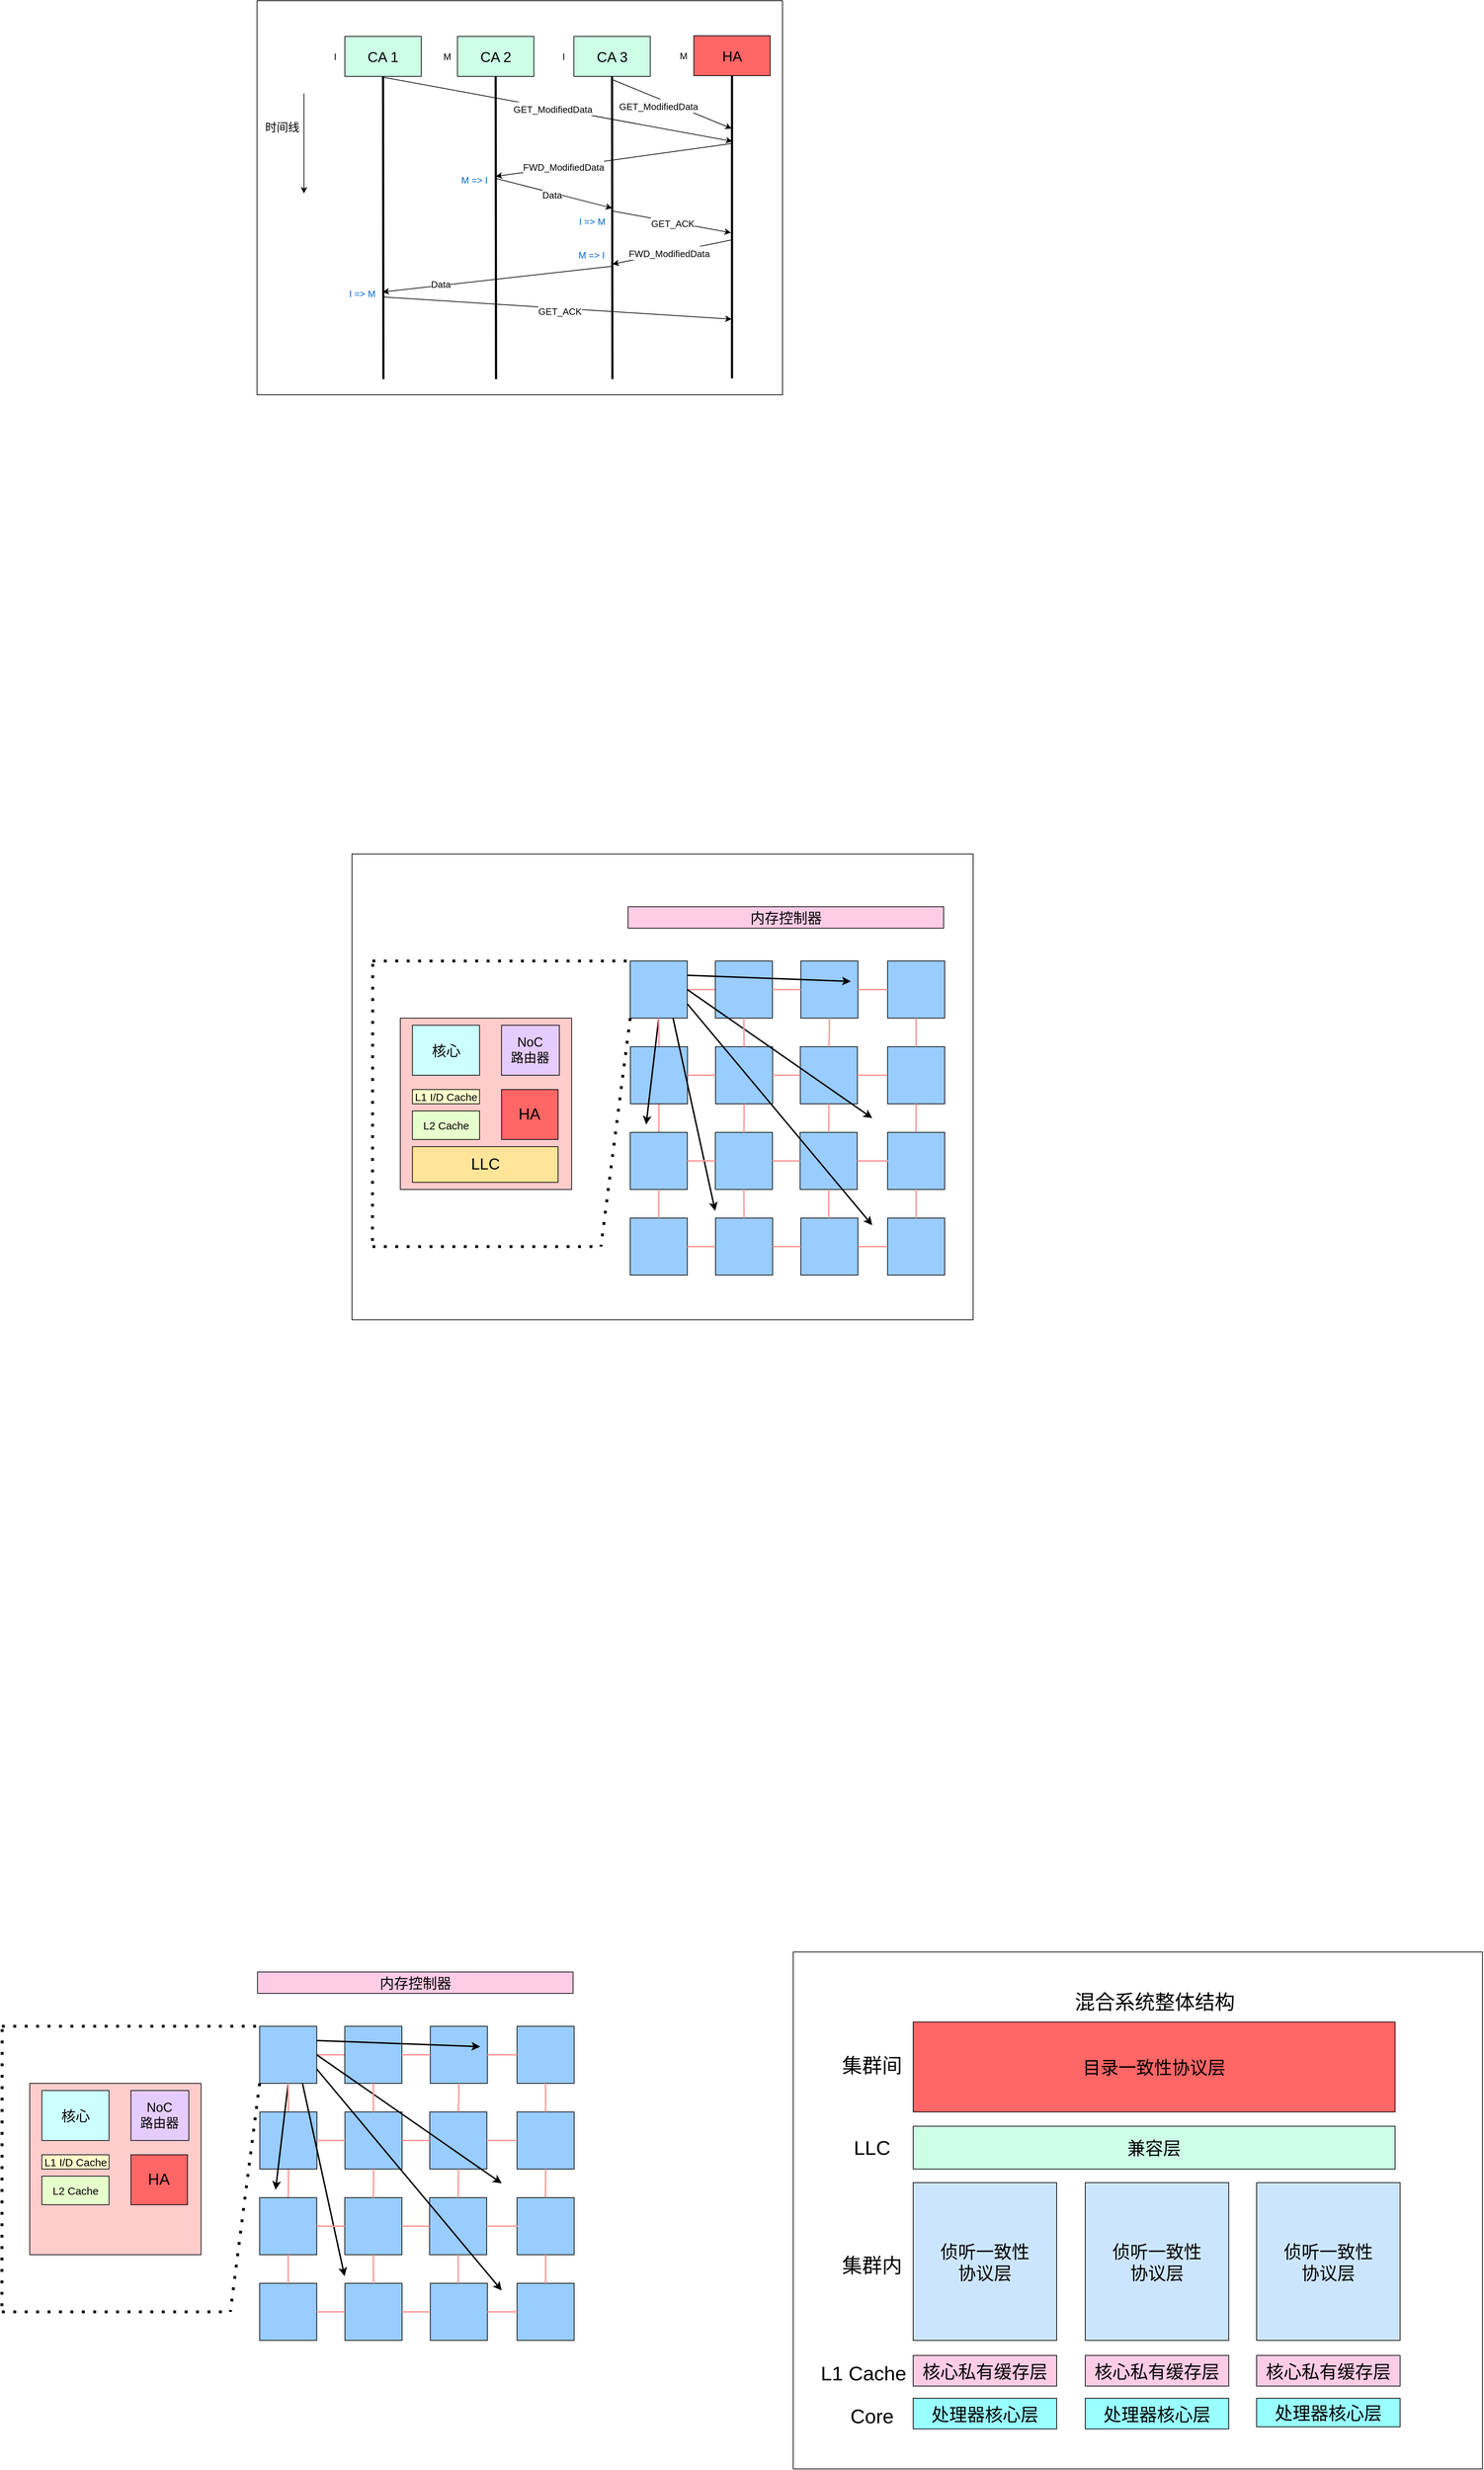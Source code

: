 <mxfile version="21.0.6" type="github">
  <diagram name="第 1 页" id="1rEfDb2yiEY_MHK7PYJG">
    <mxGraphModel dx="2028" dy="991" grid="0" gridSize="10" guides="1" tooltips="1" connect="1" arrows="1" fold="1" page="0" pageScale="1" pageWidth="827" pageHeight="1169" math="0" shadow="0">
      <root>
        <mxCell id="0" />
        <mxCell id="1" parent="0" />
        <mxCell id="KGkpmuMd2QOw67kdI5tv-34" value="" style="rounded=0;whiteSpace=wrap;html=1;sketch=0;fillStyle=auto;strokeWidth=1;fontSize=20;aspect=fixed;fillColor=default;" parent="1" vertex="1">
          <mxGeometry x="200" y="282" width="736" height="552" as="geometry" />
        </mxCell>
        <mxCell id="KGkpmuMd2QOw67kdI5tv-1" value="CA 1" style="rounded=0;whiteSpace=wrap;html=1;sketch=0;fillStyle=auto;strokeWidth=1;fontSize=20;fillColor=#CCFFE6;" parent="1" vertex="1">
          <mxGeometry x="323" y="332" width="107" height="56" as="geometry" />
        </mxCell>
        <mxCell id="KGkpmuMd2QOw67kdI5tv-2" value="CA 2" style="rounded=0;whiteSpace=wrap;html=1;sketch=0;fillStyle=auto;strokeWidth=1;fontSize=20;fillColor=#CCFFE6;" parent="1" vertex="1">
          <mxGeometry x="480.75" y="332" width="107" height="56" as="geometry" />
        </mxCell>
        <mxCell id="KGkpmuMd2QOw67kdI5tv-3" value="CA 3" style="rounded=0;whiteSpace=wrap;html=1;sketch=0;fillStyle=auto;strokeWidth=1;fontSize=20;fillColor=#CCFFE6;" parent="1" vertex="1">
          <mxGeometry x="643.75" y="332" width="107" height="56" as="geometry" />
        </mxCell>
        <mxCell id="KGkpmuMd2QOw67kdI5tv-4" value="" style="endArrow=none;html=1;rounded=0;fontSize=18;strokeWidth=3;exitX=0.5;exitY=1;exitDx=0;exitDy=0;" parent="1" source="KGkpmuMd2QOw67kdI5tv-1" edge="1">
          <mxGeometry width="50" height="50" relative="1" as="geometry">
            <mxPoint x="312" y="542" as="sourcePoint" />
            <mxPoint x="377" y="812" as="targetPoint" />
          </mxGeometry>
        </mxCell>
        <mxCell id="KGkpmuMd2QOw67kdI5tv-5" value="" style="endArrow=none;html=1;rounded=0;fontSize=18;strokeWidth=3;exitX=0.5;exitY=1;exitDx=0;exitDy=0;" parent="1" source="KGkpmuMd2QOw67kdI5tv-2" edge="1">
          <mxGeometry width="50" height="50" relative="1" as="geometry">
            <mxPoint x="546.5" y="402" as="sourcePoint" />
            <mxPoint x="534.75" y="812" as="targetPoint" />
          </mxGeometry>
        </mxCell>
        <mxCell id="KGkpmuMd2QOw67kdI5tv-6" value="" style="endArrow=none;html=1;rounded=0;fontSize=18;strokeWidth=3;exitX=0.5;exitY=1;exitDx=0;exitDy=0;" parent="1" source="KGkpmuMd2QOw67kdI5tv-3" edge="1">
          <mxGeometry width="50" height="50" relative="1" as="geometry">
            <mxPoint x="711.75" y="702" as="sourcePoint" />
            <mxPoint x="697.75" y="812" as="targetPoint" />
          </mxGeometry>
        </mxCell>
        <mxCell id="KGkpmuMd2QOw67kdI5tv-7" value="" style="endArrow=classic;html=1;rounded=0;fontSize=16;" parent="1" edge="1">
          <mxGeometry width="50" height="50" relative="1" as="geometry">
            <mxPoint x="265.75" y="412" as="sourcePoint" />
            <mxPoint x="265.75" y="552" as="targetPoint" />
          </mxGeometry>
        </mxCell>
        <mxCell id="KGkpmuMd2QOw67kdI5tv-8" value="I" style="text;html=1;align=center;verticalAlign=middle;resizable=0;points=[];autosize=1;strokeColor=none;fillColor=none;fontSize=13;" parent="1" vertex="1">
          <mxGeometry x="294" y="345" width="30" height="30" as="geometry" />
        </mxCell>
        <mxCell id="KGkpmuMd2QOw67kdI5tv-9" value="M" style="text;html=1;align=center;verticalAlign=middle;resizable=0;points=[];autosize=1;strokeColor=none;fillColor=none;fontSize=13;" parent="1" vertex="1">
          <mxGeometry x="451.75" y="346" width="29" height="28" as="geometry" />
        </mxCell>
        <mxCell id="KGkpmuMd2QOw67kdI5tv-10" value="I" style="text;html=1;align=center;verticalAlign=middle;resizable=0;points=[];autosize=1;strokeColor=none;fillColor=none;fontSize=13;" parent="1" vertex="1">
          <mxGeometry x="613.75" y="345" width="30" height="30" as="geometry" />
        </mxCell>
        <mxCell id="KGkpmuMd2QOw67kdI5tv-11" value="&lt;span style=&quot;font-size: 13px;&quot;&gt;&lt;font color=&quot;#0066cc&quot;&gt;M =&amp;gt; I&lt;/font&gt;&lt;br&gt;&lt;/span&gt;" style="text;html=1;align=center;verticalAlign=middle;resizable=0;points=[];autosize=1;strokeColor=none;fillColor=none;fontSize=16;labelBackgroundColor=default;" parent="1" vertex="1">
          <mxGeometry x="476.75" y="516" width="55" height="31" as="geometry" />
        </mxCell>
        <mxCell id="KGkpmuMd2QOw67kdI5tv-12" value="" style="endArrow=classic;html=1;rounded=0;fontSize=13;entryX=1.011;entryY=-0.048;entryDx=0;entryDy=0;entryPerimeter=0;" parent="1" target="KGkpmuMd2QOw67kdI5tv-13" edge="1">
          <mxGeometry width="50" height="50" relative="1" as="geometry">
            <mxPoint x="534.75" y="531" as="sourcePoint" />
            <mxPoint x="699.75" y="575" as="targetPoint" />
          </mxGeometry>
        </mxCell>
        <mxCell id="KGkpmuMd2QOw67kdI5tv-13" value="&lt;span style=&quot;font-size: 13px;&quot;&gt;&lt;font color=&quot;#0066cc&quot;&gt;I =&amp;gt; M&lt;/font&gt;&lt;br&gt;&lt;/span&gt;" style="text;html=1;align=center;verticalAlign=middle;resizable=0;points=[];autosize=1;strokeColor=none;fillColor=none;fontSize=16;labelBackgroundColor=default;" parent="1" vertex="1">
          <mxGeometry x="641.75" y="574" width="55" height="31" as="geometry" />
        </mxCell>
        <mxCell id="KGkpmuMd2QOw67kdI5tv-14" value="" style="endArrow=classic;html=1;rounded=0;fontSize=13;" parent="1" edge="1">
          <mxGeometry width="50" height="50" relative="1" as="geometry">
            <mxPoint x="698.75" y="393" as="sourcePoint" />
            <mxPoint x="864.75" y="461" as="targetPoint" />
          </mxGeometry>
        </mxCell>
        <mxCell id="KGkpmuMd2QOw67kdI5tv-15" value="&lt;span style=&quot;font-size: 13px;&quot;&gt;GET_ModifiedData&lt;br&gt;&lt;/span&gt;" style="text;html=1;align=center;verticalAlign=middle;resizable=0;points=[];autosize=1;strokeColor=none;fillColor=none;fontSize=16;labelBackgroundColor=default;" parent="1" vertex="1">
          <mxGeometry x="697.75" y="413" width="129" height="31" as="geometry" />
        </mxCell>
        <mxCell id="KGkpmuMd2QOw67kdI5tv-16" value="&lt;span style=&quot;font-size: 13px;&quot;&gt;Data&lt;br&gt;&lt;/span&gt;" style="text;html=1;align=center;verticalAlign=middle;resizable=0;points=[];autosize=1;strokeColor=none;fillColor=none;fontSize=16;labelBackgroundColor=default;" parent="1" vertex="1">
          <mxGeometry x="590.75" y="537" width="45" height="31" as="geometry" />
        </mxCell>
        <mxCell id="KGkpmuMd2QOw67kdI5tv-17" value="" style="endArrow=classic;html=1;rounded=0;fontSize=13;" parent="1" edge="1">
          <mxGeometry width="50" height="50" relative="1" as="geometry">
            <mxPoint x="375.75" y="389" as="sourcePoint" />
            <mxPoint x="865.75" y="479" as="targetPoint" />
          </mxGeometry>
        </mxCell>
        <mxCell id="KGkpmuMd2QOw67kdI5tv-18" value="&lt;span style=&quot;font-size: 13px;&quot;&gt;GET_ModifiedData&lt;br&gt;&lt;/span&gt;" style="text;html=1;align=center;verticalAlign=middle;resizable=0;points=[];autosize=1;strokeColor=none;fillColor=none;fontSize=16;labelBackgroundColor=default;" parent="1" vertex="1">
          <mxGeometry x="549.75" y="417" width="129" height="31" as="geometry" />
        </mxCell>
        <mxCell id="KGkpmuMd2QOw67kdI5tv-19" value="HA" style="rounded=0;whiteSpace=wrap;html=1;sketch=0;fillStyle=auto;strokeWidth=1;fontSize=20;fillColor=#FF6666;" parent="1" vertex="1">
          <mxGeometry x="811.75" y="331" width="107" height="56" as="geometry" />
        </mxCell>
        <mxCell id="KGkpmuMd2QOw67kdI5tv-20" value="" style="endArrow=none;html=1;rounded=0;fontSize=18;strokeWidth=3;exitX=0.5;exitY=1;exitDx=0;exitDy=0;" parent="1" source="KGkpmuMd2QOw67kdI5tv-19" edge="1">
          <mxGeometry width="50" height="50" relative="1" as="geometry">
            <mxPoint x="788.25" y="631" as="sourcePoint" />
            <mxPoint x="865.25" y="811" as="targetPoint" />
          </mxGeometry>
        </mxCell>
        <mxCell id="KGkpmuMd2QOw67kdI5tv-21" value="M" style="text;html=1;align=center;verticalAlign=middle;resizable=0;points=[];autosize=1;strokeColor=none;fillColor=none;fontSize=13;" parent="1" vertex="1">
          <mxGeometry x="781.75" y="344" width="30" height="30" as="geometry" />
        </mxCell>
        <mxCell id="KGkpmuMd2QOw67kdI5tv-22" value="" style="endArrow=classic;html=1;rounded=0;fontSize=13;exitX=1.04;exitY=0.089;exitDx=0;exitDy=0;exitPerimeter=0;" parent="1" source="KGkpmuMd2QOw67kdI5tv-13" edge="1">
          <mxGeometry width="50" height="50" relative="1" as="geometry">
            <mxPoint x="739.75" y="502" as="sourcePoint" />
            <mxPoint x="863.75" y="607" as="targetPoint" />
          </mxGeometry>
        </mxCell>
        <mxCell id="KGkpmuMd2QOw67kdI5tv-23" value="" style="endArrow=classic;html=1;rounded=0;fontSize=13;entryX=1.044;entryY=0.389;entryDx=0;entryDy=0;entryPerimeter=0;" parent="1" target="KGkpmuMd2QOw67kdI5tv-11" edge="1">
          <mxGeometry width="50" height="50" relative="1" as="geometry">
            <mxPoint x="864.75" y="482" as="sourcePoint" />
            <mxPoint x="928.75" y="564" as="targetPoint" />
          </mxGeometry>
        </mxCell>
        <mxCell id="KGkpmuMd2QOw67kdI5tv-24" value="&lt;span style=&quot;font-size: 13px;&quot;&gt;GET_ACK&lt;br&gt;&lt;/span&gt;" style="text;html=1;align=center;verticalAlign=middle;resizable=0;points=[];autosize=1;strokeColor=none;fillColor=none;fontSize=16;labelBackgroundColor=default;" parent="1" vertex="1">
          <mxGeometry x="742.75" y="577" width="79" height="31" as="geometry" />
        </mxCell>
        <mxCell id="KGkpmuMd2QOw67kdI5tv-25" value="&lt;span style=&quot;font-size: 13px;&quot;&gt;FWD_ModifiedData&lt;br&gt;&lt;/span&gt;" style="text;html=1;align=center;verticalAlign=middle;resizable=0;points=[];autosize=1;strokeColor=none;fillColor=none;fontSize=16;labelBackgroundColor=default;" parent="1" vertex="1">
          <mxGeometry x="563.75" y="498" width="131" height="31" as="geometry" />
        </mxCell>
        <mxCell id="KGkpmuMd2QOw67kdI5tv-26" value="" style="endArrow=classic;html=1;rounded=0;fontSize=13;" parent="1" edge="1">
          <mxGeometry width="50" height="50" relative="1" as="geometry">
            <mxPoint x="864.75" y="617" as="sourcePoint" />
            <mxPoint x="697.75" y="651" as="targetPoint" />
          </mxGeometry>
        </mxCell>
        <mxCell id="KGkpmuMd2QOw67kdI5tv-27" value="&lt;span style=&quot;font-size: 13px;&quot;&gt;FWD_ModifiedData&lt;br&gt;&lt;/span&gt;" style="text;html=1;align=center;verticalAlign=middle;resizable=0;points=[];autosize=1;strokeColor=none;fillColor=none;fontSize=16;labelBackgroundColor=default;" parent="1" vertex="1">
          <mxGeometry x="711.75" y="619" width="131" height="31" as="geometry" />
        </mxCell>
        <mxCell id="KGkpmuMd2QOw67kdI5tv-28" value="" style="endArrow=classic;html=1;rounded=0;fontSize=13;" parent="1" edge="1">
          <mxGeometry width="50" height="50" relative="1" as="geometry">
            <mxPoint x="696.75" y="654" as="sourcePoint" />
            <mxPoint x="375.75" y="690" as="targetPoint" />
          </mxGeometry>
        </mxCell>
        <mxCell id="KGkpmuMd2QOw67kdI5tv-29" value="&lt;span style=&quot;font-size: 13px;&quot;&gt;Data&lt;br&gt;&lt;/span&gt;" style="text;html=1;align=center;verticalAlign=middle;resizable=0;points=[];autosize=1;strokeColor=none;fillColor=none;fontSize=16;labelBackgroundColor=default;" parent="1" vertex="1">
          <mxGeometry x="434.75" y="662" width="45" height="31" as="geometry" />
        </mxCell>
        <mxCell id="KGkpmuMd2QOw67kdI5tv-30" value="&lt;span style=&quot;font-size: 13px;&quot;&gt;&lt;font color=&quot;#0066cc&quot;&gt;M =&amp;gt; I&lt;/font&gt;&lt;br&gt;&lt;/span&gt;" style="text;html=1;align=center;verticalAlign=middle;resizable=0;points=[];autosize=1;strokeColor=none;fillColor=none;fontSize=16;labelBackgroundColor=default;" parent="1" vertex="1">
          <mxGeometry x="640.75" y="621" width="55" height="31" as="geometry" />
        </mxCell>
        <mxCell id="KGkpmuMd2QOw67kdI5tv-31" value="&lt;span style=&quot;font-size: 13px;&quot;&gt;&lt;font color=&quot;#0066cc&quot;&gt;I =&amp;gt; M&lt;/font&gt;&lt;br&gt;&lt;/span&gt;" style="text;html=1;align=center;verticalAlign=middle;resizable=0;points=[];autosize=1;strokeColor=none;fillColor=none;fontSize=16;labelBackgroundColor=default;" parent="1" vertex="1">
          <mxGeometry x="319.75" y="675" width="55" height="31" as="geometry" />
        </mxCell>
        <mxCell id="KGkpmuMd2QOw67kdI5tv-32" value="" style="endArrow=classic;html=1;rounded=0;fontSize=13;" parent="1" edge="1">
          <mxGeometry width="50" height="50" relative="1" as="geometry">
            <mxPoint x="376.75" y="697" as="sourcePoint" />
            <mxPoint x="864.75" y="728" as="targetPoint" />
          </mxGeometry>
        </mxCell>
        <mxCell id="KGkpmuMd2QOw67kdI5tv-33" value="&lt;span style=&quot;font-size: 13px;&quot;&gt;GET_ACK&lt;br&gt;&lt;/span&gt;" style="text;html=1;align=center;verticalAlign=middle;resizable=0;points=[];autosize=1;strokeColor=none;fillColor=none;fontSize=16;labelBackgroundColor=default;" parent="1" vertex="1">
          <mxGeometry x="584.75" y="700" width="79" height="31" as="geometry" />
        </mxCell>
        <mxCell id="KGkpmuMd2QOw67kdI5tv-35" value="时间线" style="text;html=1;align=center;verticalAlign=middle;resizable=0;points=[];autosize=1;strokeColor=none;fillColor=none;fontSize=16;" parent="1" vertex="1">
          <mxGeometry x="200" y="444" width="70" height="30" as="geometry" />
        </mxCell>
        <mxCell id="KPo1hF3Pp7Ah8lo9h1-q-1" value="" style="rounded=0;whiteSpace=wrap;html=1;sketch=0;fillStyle=auto;strokeWidth=1;fontSize=20;aspect=fixed;" vertex="1" parent="1">
          <mxGeometry x="333" y="1477" width="869.99" height="652.5" as="geometry" />
        </mxCell>
        <mxCell id="KPo1hF3Pp7Ah8lo9h1-q-35" style="edgeStyle=orthogonalEdgeStyle;rounded=0;orthogonalLoop=1;jettySize=auto;html=1;exitX=1;exitY=0.5;exitDx=0;exitDy=0;endArrow=none;endFill=0;strokeColor=#FF9999;strokeWidth=2;" edge="1" parent="1" source="KPo1hF3Pp7Ah8lo9h1-q-2" target="KPo1hF3Pp7Ah8lo9h1-q-3">
          <mxGeometry relative="1" as="geometry" />
        </mxCell>
        <mxCell id="KPo1hF3Pp7Ah8lo9h1-q-2" value="" style="whiteSpace=wrap;html=1;aspect=fixed;labelBackgroundColor=default;strokeColor=default;fontSize=13;fillColor=#99CCFF;" vertex="1" parent="1">
          <mxGeometry x="722.66" y="1627" width="80" height="80" as="geometry" />
        </mxCell>
        <mxCell id="KPo1hF3Pp7Ah8lo9h1-q-3" value="" style="whiteSpace=wrap;html=1;aspect=fixed;labelBackgroundColor=default;strokeColor=default;fontSize=13;fillColor=#99CCFF;" vertex="1" parent="1">
          <mxGeometry x="841.91" y="1627" width="80" height="80" as="geometry" />
        </mxCell>
        <mxCell id="KPo1hF3Pp7Ah8lo9h1-q-4" value="" style="whiteSpace=wrap;html=1;aspect=fixed;labelBackgroundColor=default;strokeColor=default;fontSize=13;fillColor=#99CCFF;" vertex="1" parent="1">
          <mxGeometry x="961.66" y="1627" width="80" height="80" as="geometry" />
        </mxCell>
        <mxCell id="KPo1hF3Pp7Ah8lo9h1-q-36" style="edgeStyle=orthogonalEdgeStyle;rounded=0;orthogonalLoop=1;jettySize=auto;html=1;exitX=0.5;exitY=1;exitDx=0;exitDy=0;strokeWidth=2;endArrow=none;endFill=0;strokeColor=#FF9999;" edge="1" parent="1" source="KPo1hF3Pp7Ah8lo9h1-q-5" target="KPo1hF3Pp7Ah8lo9h1-q-8">
          <mxGeometry relative="1" as="geometry" />
        </mxCell>
        <mxCell id="KPo1hF3Pp7Ah8lo9h1-q-5" value="" style="whiteSpace=wrap;html=1;aspect=fixed;labelBackgroundColor=default;strokeColor=default;fontSize=13;fillColor=#99CCFF;" vertex="1" parent="1">
          <mxGeometry x="722.91" y="1747" width="80" height="80" as="geometry" />
        </mxCell>
        <mxCell id="KPo1hF3Pp7Ah8lo9h1-q-6" value="" style="whiteSpace=wrap;html=1;aspect=fixed;labelBackgroundColor=default;strokeColor=default;fontSize=13;fillColor=#99CCFF;" vertex="1" parent="1">
          <mxGeometry x="842.16" y="1747" width="80" height="80" as="geometry" />
        </mxCell>
        <mxCell id="KPo1hF3Pp7Ah8lo9h1-q-7" value="" style="whiteSpace=wrap;html=1;aspect=fixed;labelBackgroundColor=default;strokeColor=default;fontSize=13;fillColor=#99CCFF;" vertex="1" parent="1">
          <mxGeometry x="960.91" y="1747" width="80" height="80" as="geometry" />
        </mxCell>
        <mxCell id="KPo1hF3Pp7Ah8lo9h1-q-8" value="" style="whiteSpace=wrap;html=1;aspect=fixed;labelBackgroundColor=default;strokeColor=default;fontSize=13;fillColor=#99CCFF;" vertex="1" parent="1">
          <mxGeometry x="722.66" y="1867" width="80" height="80" as="geometry" />
        </mxCell>
        <mxCell id="KPo1hF3Pp7Ah8lo9h1-q-9" value="" style="whiteSpace=wrap;html=1;aspect=fixed;labelBackgroundColor=default;strokeColor=default;fontSize=13;fillColor=#99CCFF;" vertex="1" parent="1">
          <mxGeometry x="841.91" y="1867" width="80" height="80" as="geometry" />
        </mxCell>
        <mxCell id="KPo1hF3Pp7Ah8lo9h1-q-10" value="" style="whiteSpace=wrap;html=1;aspect=fixed;labelBackgroundColor=default;strokeColor=default;fontSize=13;fillColor=#99CCFF;" vertex="1" parent="1">
          <mxGeometry x="960.66" y="1867" width="80" height="80" as="geometry" />
        </mxCell>
        <mxCell id="KPo1hF3Pp7Ah8lo9h1-q-11" value="&lt;font style=&quot;font-size: 20px;&quot;&gt;内存控制器&lt;/font&gt;" style="rounded=0;whiteSpace=wrap;html=1;labelBackgroundColor=none;strokeColor=default;fontSize=13;fillColor=#FFCCE6;" vertex="1" parent="1">
          <mxGeometry x="719.66" y="1551" width="442" height="30" as="geometry" />
        </mxCell>
        <mxCell id="KPo1hF3Pp7Ah8lo9h1-q-12" value="" style="whiteSpace=wrap;html=1;aspect=fixed;labelBackgroundColor=default;strokeColor=default;fontSize=13;fillColor=#99CCFF;" vertex="1" parent="1">
          <mxGeometry x="1083.16" y="1627" width="80" height="80" as="geometry" />
        </mxCell>
        <mxCell id="KPo1hF3Pp7Ah8lo9h1-q-13" value="" style="whiteSpace=wrap;html=1;aspect=fixed;labelBackgroundColor=default;strokeColor=default;fontSize=13;fillColor=#99CCFF;" vertex="1" parent="1">
          <mxGeometry x="1083.16" y="1747" width="80" height="80" as="geometry" />
        </mxCell>
        <mxCell id="KPo1hF3Pp7Ah8lo9h1-q-14" value="" style="whiteSpace=wrap;html=1;aspect=fixed;labelBackgroundColor=default;strokeColor=default;fontSize=13;fillColor=#99CCFF;" vertex="1" parent="1">
          <mxGeometry x="1083.16" y="1867" width="80" height="80" as="geometry" />
        </mxCell>
        <mxCell id="KPo1hF3Pp7Ah8lo9h1-q-15" value="" style="whiteSpace=wrap;html=1;aspect=fixed;labelBackgroundColor=default;strokeColor=default;fontSize=13;fillColor=#99CCFF;" vertex="1" parent="1">
          <mxGeometry x="722.66" y="1987" width="80" height="80" as="geometry" />
        </mxCell>
        <mxCell id="KPo1hF3Pp7Ah8lo9h1-q-16" value="" style="whiteSpace=wrap;html=1;aspect=fixed;labelBackgroundColor=default;strokeColor=default;fontSize=13;fillColor=#99CCFF;" vertex="1" parent="1">
          <mxGeometry x="842.16" y="1987" width="80" height="80" as="geometry" />
        </mxCell>
        <mxCell id="KPo1hF3Pp7Ah8lo9h1-q-17" value="" style="whiteSpace=wrap;html=1;aspect=fixed;labelBackgroundColor=default;strokeColor=default;fontSize=13;fillColor=#99CCFF;" vertex="1" parent="1">
          <mxGeometry x="961.66" y="1987" width="80" height="80" as="geometry" />
        </mxCell>
        <mxCell id="KPo1hF3Pp7Ah8lo9h1-q-18" value="" style="whiteSpace=wrap;html=1;aspect=fixed;labelBackgroundColor=default;strokeColor=default;fontSize=13;fillColor=#99CCFF;" vertex="1" parent="1">
          <mxGeometry x="1083.16" y="1987" width="80" height="80" as="geometry" />
        </mxCell>
        <mxCell id="KPo1hF3Pp7Ah8lo9h1-q-19" value="" style="whiteSpace=wrap;html=1;aspect=fixed;labelBackgroundColor=default;strokeColor=default;fontSize=13;fillColor=#FFCCCC;" vertex="1" parent="1">
          <mxGeometry x="400.66" y="1707" width="240" height="240" as="geometry" />
        </mxCell>
        <mxCell id="KPo1hF3Pp7Ah8lo9h1-q-20" value="&lt;font style=&quot;font-size: 15px;&quot;&gt;L1 I/D Cache&lt;/font&gt;" style="rounded=0;whiteSpace=wrap;html=1;labelBackgroundColor=none;strokeColor=default;fontSize=13;fillColor=#FFFFCC;" vertex="1" parent="1">
          <mxGeometry x="417.66" y="1807" width="94" height="20" as="geometry" />
        </mxCell>
        <mxCell id="KPo1hF3Pp7Ah8lo9h1-q-21" value="&lt;font style=&quot;font-size: 18px;&quot;&gt;NoC&lt;br&gt;路由器&lt;/font&gt;" style="rounded=0;whiteSpace=wrap;html=1;labelBackgroundColor=none;strokeColor=default;fontSize=13;fillColor=#E5CCFF;" vertex="1" parent="1">
          <mxGeometry x="542.41" y="1717" width="81" height="70" as="geometry" />
        </mxCell>
        <mxCell id="KPo1hF3Pp7Ah8lo9h1-q-22" value="&lt;font style=&quot;font-size: 20px;&quot;&gt;核心&lt;/font&gt;" style="rounded=0;whiteSpace=wrap;html=1;labelBackgroundColor=none;strokeColor=default;fontSize=13;fillColor=#CCFFFF;" vertex="1" parent="1">
          <mxGeometry x="417.66" y="1717" width="94" height="70" as="geometry" />
        </mxCell>
        <mxCell id="KPo1hF3Pp7Ah8lo9h1-q-23" value="&lt;font style=&quot;font-size: 15px;&quot;&gt;L2 Cache&lt;/font&gt;" style="rounded=0;whiteSpace=wrap;html=1;labelBackgroundColor=none;strokeColor=default;fontSize=13;fillColor=#E6FFCC;" vertex="1" parent="1">
          <mxGeometry x="417.66" y="1837" width="94" height="40" as="geometry" />
        </mxCell>
        <mxCell id="KPo1hF3Pp7Ah8lo9h1-q-24" value="&lt;font style=&quot;font-size: 22px;&quot;&gt;LLC&lt;/font&gt;" style="rounded=0;whiteSpace=wrap;html=1;labelBackgroundColor=none;strokeColor=default;fontSize=13;fillColor=#FFE599;" vertex="1" parent="1">
          <mxGeometry x="417.66" y="1887" width="204" height="50" as="geometry" />
        </mxCell>
        <mxCell id="KPo1hF3Pp7Ah8lo9h1-q-25" value="&lt;font style=&quot;font-size: 22px;&quot;&gt;HA&lt;/font&gt;" style="rounded=0;whiteSpace=wrap;html=1;labelBackgroundColor=none;strokeColor=default;fontSize=13;fillColor=#FF6666;" vertex="1" parent="1">
          <mxGeometry x="542.41" y="1807" width="79.25" height="70" as="geometry" />
        </mxCell>
        <mxCell id="KPo1hF3Pp7Ah8lo9h1-q-26" style="edgeStyle=none;rounded=0;orthogonalLoop=1;jettySize=auto;html=1;exitX=0.5;exitY=1;exitDx=0;exitDy=0;fontSize=13;endArrow=classic;endFill=1;strokeWidth=2;" edge="1" parent="1" source="KPo1hF3Pp7Ah8lo9h1-q-2">
          <mxGeometry relative="1" as="geometry">
            <mxPoint x="745" y="1856" as="targetPoint" />
          </mxGeometry>
        </mxCell>
        <mxCell id="KPo1hF3Pp7Ah8lo9h1-q-27" style="edgeStyle=none;rounded=0;orthogonalLoop=1;jettySize=auto;html=1;exitX=1;exitY=0.75;exitDx=0;exitDy=0;fontSize=13;endArrow=classic;endFill=1;strokeWidth=2;" edge="1" parent="1" source="KPo1hF3Pp7Ah8lo9h1-q-2">
          <mxGeometry relative="1" as="geometry">
            <mxPoint x="1061.66" y="1997" as="targetPoint" />
          </mxGeometry>
        </mxCell>
        <mxCell id="KPo1hF3Pp7Ah8lo9h1-q-28" style="edgeStyle=none;rounded=0;orthogonalLoop=1;jettySize=auto;html=1;exitX=1;exitY=0.5;exitDx=0;exitDy=0;fontSize=13;endArrow=classic;endFill=1;strokeWidth=2;" edge="1" parent="1" source="KPo1hF3Pp7Ah8lo9h1-q-2">
          <mxGeometry relative="1" as="geometry">
            <mxPoint x="1061.66" y="1847" as="targetPoint" />
          </mxGeometry>
        </mxCell>
        <mxCell id="KPo1hF3Pp7Ah8lo9h1-q-29" style="edgeStyle=none;rounded=0;orthogonalLoop=1;jettySize=auto;html=1;exitX=1;exitY=0.25;exitDx=0;exitDy=0;fontSize=13;endArrow=classic;endFill=1;strokeWidth=2;" edge="1" parent="1" source="KPo1hF3Pp7Ah8lo9h1-q-2">
          <mxGeometry relative="1" as="geometry">
            <mxPoint x="1031.66" y="1655.513" as="targetPoint" />
          </mxGeometry>
        </mxCell>
        <mxCell id="KPo1hF3Pp7Ah8lo9h1-q-30" style="edgeStyle=none;rounded=0;orthogonalLoop=1;jettySize=auto;html=1;exitX=0.75;exitY=1;exitDx=0;exitDy=0;fontSize=13;endArrow=classic;endFill=1;strokeWidth=2;" edge="1" parent="1" source="KPo1hF3Pp7Ah8lo9h1-q-2">
          <mxGeometry relative="1" as="geometry">
            <mxPoint x="841.66" y="1977" as="targetPoint" />
          </mxGeometry>
        </mxCell>
        <mxCell id="KPo1hF3Pp7Ah8lo9h1-q-31" value="" style="endArrow=none;dashed=1;html=1;dashPattern=1 3;strokeWidth=4;rounded=0;strokeColor=default;fontSize=15;endSize=6;elbow=vertical;entryX=0;entryY=0;entryDx=0;entryDy=0;" edge="1" parent="1" target="KPo1hF3Pp7Ah8lo9h1-q-2">
          <mxGeometry width="50" height="50" relative="1" as="geometry">
            <mxPoint x="361.66" y="1627" as="sourcePoint" />
            <mxPoint x="671.66" y="1627" as="targetPoint" />
          </mxGeometry>
        </mxCell>
        <mxCell id="KPo1hF3Pp7Ah8lo9h1-q-32" value="" style="endArrow=none;dashed=1;html=1;dashPattern=1 3;strokeWidth=4;rounded=0;strokeColor=default;fontSize=15;endSize=6;elbow=vertical;" edge="1" parent="1">
          <mxGeometry width="50" height="50" relative="1" as="geometry">
            <mxPoint x="362" y="1631" as="sourcePoint" />
            <mxPoint x="361.66" y="2027" as="targetPoint" />
          </mxGeometry>
        </mxCell>
        <mxCell id="KPo1hF3Pp7Ah8lo9h1-q-33" value="" style="endArrow=none;dashed=1;html=1;dashPattern=1 3;strokeWidth=4;rounded=0;strokeColor=default;fontSize=15;endSize=6;elbow=vertical;" edge="1" parent="1">
          <mxGeometry width="50" height="50" relative="1" as="geometry">
            <mxPoint x="361.66" y="2027" as="sourcePoint" />
            <mxPoint x="681.66" y="2027" as="targetPoint" />
          </mxGeometry>
        </mxCell>
        <mxCell id="KPo1hF3Pp7Ah8lo9h1-q-34" value="" style="endArrow=none;dashed=1;html=1;dashPattern=1 3;strokeWidth=4;rounded=0;strokeColor=default;fontSize=15;endSize=6;elbow=vertical;exitX=0;exitY=1;exitDx=0;exitDy=0;" edge="1" parent="1" source="KPo1hF3Pp7Ah8lo9h1-q-2">
          <mxGeometry width="50" height="50" relative="1" as="geometry">
            <mxPoint x="161.66" y="1977" as="sourcePoint" />
            <mxPoint x="681.66" y="2027" as="targetPoint" />
          </mxGeometry>
        </mxCell>
        <mxCell id="KPo1hF3Pp7Ah8lo9h1-q-37" style="edgeStyle=orthogonalEdgeStyle;rounded=0;orthogonalLoop=1;jettySize=auto;html=1;exitX=0.5;exitY=1;exitDx=0;exitDy=0;strokeWidth=2;endArrow=none;endFill=0;strokeColor=#FF9999;entryX=0.5;entryY=0;entryDx=0;entryDy=0;" edge="1" parent="1" source="KPo1hF3Pp7Ah8lo9h1-q-8" target="KPo1hF3Pp7Ah8lo9h1-q-15">
          <mxGeometry relative="1" as="geometry">
            <mxPoint x="676" y="2107" as="sourcePoint" />
            <mxPoint x="676" y="2147" as="targetPoint" />
          </mxGeometry>
        </mxCell>
        <mxCell id="KPo1hF3Pp7Ah8lo9h1-q-38" style="edgeStyle=orthogonalEdgeStyle;rounded=0;orthogonalLoop=1;jettySize=auto;html=1;exitX=1;exitY=0.5;exitDx=0;exitDy=0;strokeWidth=2;endArrow=none;endFill=0;strokeColor=#FF9999;" edge="1" parent="1" source="KPo1hF3Pp7Ah8lo9h1-q-15">
          <mxGeometry relative="1" as="geometry">
            <mxPoint x="817" y="2112" as="sourcePoint" />
            <mxPoint x="842" y="2027" as="targetPoint" />
          </mxGeometry>
        </mxCell>
        <mxCell id="KPo1hF3Pp7Ah8lo9h1-q-39" style="edgeStyle=orthogonalEdgeStyle;rounded=0;orthogonalLoop=1;jettySize=auto;html=1;exitX=1;exitY=0.5;exitDx=0;exitDy=0;strokeWidth=2;endArrow=none;endFill=0;strokeColor=#FF9999;entryX=0;entryY=0.5;entryDx=0;entryDy=0;" edge="1" parent="1" source="KPo1hF3Pp7Ah8lo9h1-q-16" target="KPo1hF3Pp7Ah8lo9h1-q-17">
          <mxGeometry relative="1" as="geometry">
            <mxPoint x="911" y="2091" as="sourcePoint" />
            <mxPoint x="911" y="2131" as="targetPoint" />
          </mxGeometry>
        </mxCell>
        <mxCell id="KPo1hF3Pp7Ah8lo9h1-q-40" style="edgeStyle=orthogonalEdgeStyle;rounded=0;orthogonalLoop=1;jettySize=auto;html=1;exitX=1;exitY=0.5;exitDx=0;exitDy=0;strokeWidth=2;endArrow=none;endFill=0;strokeColor=#FF9999;entryX=0;entryY=0.5;entryDx=0;entryDy=0;" edge="1" parent="1" source="KPo1hF3Pp7Ah8lo9h1-q-17" target="KPo1hF3Pp7Ah8lo9h1-q-18">
          <mxGeometry relative="1" as="geometry">
            <mxPoint x="1047" y="2109" as="sourcePoint" />
            <mxPoint x="1047" y="2149" as="targetPoint" />
          </mxGeometry>
        </mxCell>
        <mxCell id="KPo1hF3Pp7Ah8lo9h1-q-41" style="edgeStyle=orthogonalEdgeStyle;rounded=0;orthogonalLoop=1;jettySize=auto;html=1;exitX=0.5;exitY=1;exitDx=0;exitDy=0;strokeWidth=2;endArrow=none;endFill=0;strokeColor=#FF9999;entryX=0.5;entryY=0;entryDx=0;entryDy=0;" edge="1" parent="1" source="KPo1hF3Pp7Ah8lo9h1-q-14" target="KPo1hF3Pp7Ah8lo9h1-q-18">
          <mxGeometry relative="1" as="geometry">
            <mxPoint x="1215" y="1955" as="sourcePoint" />
            <mxPoint x="1215" y="1995" as="targetPoint" />
          </mxGeometry>
        </mxCell>
        <mxCell id="KPo1hF3Pp7Ah8lo9h1-q-42" style="edgeStyle=orthogonalEdgeStyle;rounded=0;orthogonalLoop=1;jettySize=auto;html=1;exitX=0.5;exitY=1;exitDx=0;exitDy=0;strokeWidth=2;endArrow=none;endFill=0;strokeColor=#FF9999;" edge="1" parent="1" source="KPo1hF3Pp7Ah8lo9h1-q-13">
          <mxGeometry relative="1" as="geometry">
            <mxPoint x="1223" y="1828" as="sourcePoint" />
            <mxPoint x="1123" y="1866" as="targetPoint" />
          </mxGeometry>
        </mxCell>
        <mxCell id="KPo1hF3Pp7Ah8lo9h1-q-43" style="edgeStyle=orthogonalEdgeStyle;rounded=0;orthogonalLoop=1;jettySize=auto;html=1;exitX=0.5;exitY=1;exitDx=0;exitDy=0;strokeWidth=2;endArrow=none;endFill=0;strokeColor=#FF9999;" edge="1" parent="1" source="KPo1hF3Pp7Ah8lo9h1-q-12" target="KPo1hF3Pp7Ah8lo9h1-q-13">
          <mxGeometry relative="1" as="geometry">
            <mxPoint x="1223" y="1724" as="sourcePoint" />
            <mxPoint x="1223" y="1764" as="targetPoint" />
          </mxGeometry>
        </mxCell>
        <mxCell id="KPo1hF3Pp7Ah8lo9h1-q-44" style="edgeStyle=orthogonalEdgeStyle;rounded=0;orthogonalLoop=1;jettySize=auto;html=1;exitX=1;exitY=0.5;exitDx=0;exitDy=0;strokeWidth=2;endArrow=none;endFill=0;strokeColor=#FF9999;entryX=0;entryY=0.5;entryDx=0;entryDy=0;" edge="1" parent="1" source="KPo1hF3Pp7Ah8lo9h1-q-4" target="KPo1hF3Pp7Ah8lo9h1-q-12">
          <mxGeometry relative="1" as="geometry">
            <mxPoint x="1206" y="1685" as="sourcePoint" />
            <mxPoint x="1084" y="1665" as="targetPoint" />
            <Array as="points" />
          </mxGeometry>
        </mxCell>
        <mxCell id="KPo1hF3Pp7Ah8lo9h1-q-45" style="edgeStyle=orthogonalEdgeStyle;rounded=0;orthogonalLoop=1;jettySize=auto;html=1;exitX=1;exitY=0.5;exitDx=0;exitDy=0;strokeWidth=2;endArrow=none;endFill=0;strokeColor=#FF9999;" edge="1" parent="1" source="KPo1hF3Pp7Ah8lo9h1-q-7">
          <mxGeometry relative="1" as="geometry">
            <mxPoint x="1211" y="1782" as="sourcePoint" />
            <mxPoint x="1083" y="1787" as="targetPoint" />
          </mxGeometry>
        </mxCell>
        <mxCell id="KPo1hF3Pp7Ah8lo9h1-q-46" style="edgeStyle=orthogonalEdgeStyle;rounded=0;orthogonalLoop=1;jettySize=auto;html=1;exitX=1;exitY=0.5;exitDx=0;exitDy=0;strokeWidth=2;endArrow=none;endFill=0;strokeColor=#FF9999;" edge="1" parent="1" source="KPo1hF3Pp7Ah8lo9h1-q-10">
          <mxGeometry relative="1" as="geometry">
            <mxPoint x="1228" y="1879" as="sourcePoint" />
            <mxPoint x="1084" y="1907" as="targetPoint" />
          </mxGeometry>
        </mxCell>
        <mxCell id="KPo1hF3Pp7Ah8lo9h1-q-47" style="edgeStyle=orthogonalEdgeStyle;rounded=0;orthogonalLoop=1;jettySize=auto;html=1;strokeWidth=2;endArrow=none;endFill=0;strokeColor=#FF9999;entryX=0;entryY=0.5;entryDx=0;entryDy=0;" edge="1" parent="1" source="KPo1hF3Pp7Ah8lo9h1-q-9" target="KPo1hF3Pp7Ah8lo9h1-q-10">
          <mxGeometry relative="1" as="geometry">
            <mxPoint x="926" y="1964" as="sourcePoint" />
            <mxPoint x="958" y="1907" as="targetPoint" />
          </mxGeometry>
        </mxCell>
        <mxCell id="KPo1hF3Pp7Ah8lo9h1-q-48" style="edgeStyle=orthogonalEdgeStyle;rounded=0;orthogonalLoop=1;jettySize=auto;html=1;exitX=0.5;exitY=1;exitDx=0;exitDy=0;strokeWidth=2;endArrow=none;endFill=0;strokeColor=#FF9999;" edge="1" parent="1" source="KPo1hF3Pp7Ah8lo9h1-q-10" target="KPo1hF3Pp7Ah8lo9h1-q-17">
          <mxGeometry relative="1" as="geometry">
            <mxPoint x="941" y="1964" as="sourcePoint" />
            <mxPoint x="941" y="2004" as="targetPoint" />
            <Array as="points">
              <mxPoint x="1001" y="1977" />
              <mxPoint x="1001" y="1977" />
            </Array>
          </mxGeometry>
        </mxCell>
        <mxCell id="KPo1hF3Pp7Ah8lo9h1-q-49" style="edgeStyle=orthogonalEdgeStyle;rounded=0;orthogonalLoop=1;jettySize=auto;html=1;exitX=0.5;exitY=1;exitDx=0;exitDy=0;strokeWidth=2;endArrow=none;endFill=0;strokeColor=#FF9999;entryX=0.5;entryY=0;entryDx=0;entryDy=0;" edge="1" parent="1" source="KPo1hF3Pp7Ah8lo9h1-q-7" target="KPo1hF3Pp7Ah8lo9h1-q-10">
          <mxGeometry relative="1" as="geometry">
            <mxPoint x="964" y="1837" as="sourcePoint" />
            <mxPoint x="964" y="1877" as="targetPoint" />
          </mxGeometry>
        </mxCell>
        <mxCell id="KPo1hF3Pp7Ah8lo9h1-q-50" style="edgeStyle=orthogonalEdgeStyle;rounded=0;orthogonalLoop=1;jettySize=auto;html=1;exitX=0.5;exitY=1;exitDx=0;exitDy=0;strokeWidth=2;endArrow=none;endFill=0;strokeColor=#FF9999;entryX=0.5;entryY=0;entryDx=0;entryDy=0;" edge="1" parent="1" source="KPo1hF3Pp7Ah8lo9h1-q-4" target="KPo1hF3Pp7Ah8lo9h1-q-7">
          <mxGeometry relative="1" as="geometry">
            <mxPoint x="1042" y="1718" as="sourcePoint" />
            <mxPoint x="1042" y="1758" as="targetPoint" />
          </mxGeometry>
        </mxCell>
        <mxCell id="KPo1hF3Pp7Ah8lo9h1-q-51" style="edgeStyle=orthogonalEdgeStyle;rounded=0;orthogonalLoop=1;jettySize=auto;html=1;exitX=0.5;exitY=1;exitDx=0;exitDy=0;strokeWidth=2;endArrow=none;endFill=0;strokeColor=#FF9999;" edge="1" parent="1" source="KPo1hF3Pp7Ah8lo9h1-q-3" target="KPo1hF3Pp7Ah8lo9h1-q-6">
          <mxGeometry relative="1" as="geometry">
            <mxPoint x="929" y="1715" as="sourcePoint" />
            <mxPoint x="929" y="1755" as="targetPoint" />
          </mxGeometry>
        </mxCell>
        <mxCell id="KPo1hF3Pp7Ah8lo9h1-q-52" style="edgeStyle=orthogonalEdgeStyle;rounded=0;orthogonalLoop=1;jettySize=auto;html=1;exitX=1;exitY=0.5;exitDx=0;exitDy=0;strokeWidth=2;endArrow=none;endFill=0;strokeColor=#FF9999;entryX=0;entryY=0.5;entryDx=0;entryDy=0;" edge="1" parent="1" source="KPo1hF3Pp7Ah8lo9h1-q-6" target="KPo1hF3Pp7Ah8lo9h1-q-7">
          <mxGeometry relative="1" as="geometry">
            <mxPoint x="933" y="1784" as="sourcePoint" />
            <mxPoint x="933" y="1824" as="targetPoint" />
          </mxGeometry>
        </mxCell>
        <mxCell id="KPo1hF3Pp7Ah8lo9h1-q-53" style="edgeStyle=orthogonalEdgeStyle;rounded=0;orthogonalLoop=1;jettySize=auto;html=1;exitX=0.5;exitY=1;exitDx=0;exitDy=0;strokeWidth=2;endArrow=none;endFill=0;strokeColor=#FF9999;entryX=0.5;entryY=0;entryDx=0;entryDy=0;" edge="1" parent="1" source="KPo1hF3Pp7Ah8lo9h1-q-6" target="KPo1hF3Pp7Ah8lo9h1-q-9">
          <mxGeometry relative="1" as="geometry">
            <mxPoint x="890" y="1841" as="sourcePoint" />
            <mxPoint x="890" y="1881" as="targetPoint" />
          </mxGeometry>
        </mxCell>
        <mxCell id="KPo1hF3Pp7Ah8lo9h1-q-54" style="edgeStyle=orthogonalEdgeStyle;rounded=0;orthogonalLoop=1;jettySize=auto;html=1;strokeWidth=2;endArrow=none;endFill=0;strokeColor=#FF9999;entryX=0.5;entryY=0;entryDx=0;entryDy=0;" edge="1" parent="1" source="KPo1hF3Pp7Ah8lo9h1-q-9" target="KPo1hF3Pp7Ah8lo9h1-q-16">
          <mxGeometry relative="1" as="geometry">
            <mxPoint x="887" y="1960" as="sourcePoint" />
            <mxPoint x="882" y="1984" as="targetPoint" />
          </mxGeometry>
        </mxCell>
        <mxCell id="KPo1hF3Pp7Ah8lo9h1-q-55" style="edgeStyle=orthogonalEdgeStyle;rounded=0;orthogonalLoop=1;jettySize=auto;html=1;exitX=1;exitY=0.5;exitDx=0;exitDy=0;strokeWidth=2;endArrow=none;endFill=0;strokeColor=#FF9999;entryX=0;entryY=0.5;entryDx=0;entryDy=0;" edge="1" parent="1" source="KPo1hF3Pp7Ah8lo9h1-q-8" target="KPo1hF3Pp7Ah8lo9h1-q-9">
          <mxGeometry relative="1" as="geometry">
            <mxPoint x="807" y="1965" as="sourcePoint" />
            <mxPoint x="807" y="2005" as="targetPoint" />
          </mxGeometry>
        </mxCell>
        <mxCell id="KPo1hF3Pp7Ah8lo9h1-q-56" style="edgeStyle=orthogonalEdgeStyle;rounded=0;orthogonalLoop=1;jettySize=auto;html=1;exitX=1;exitY=0.5;exitDx=0;exitDy=0;strokeWidth=2;endArrow=none;endFill=0;strokeColor=#FF9999;entryX=0;entryY=0.5;entryDx=0;entryDy=0;" edge="1" parent="1" source="KPo1hF3Pp7Ah8lo9h1-q-5" target="KPo1hF3Pp7Ah8lo9h1-q-6">
          <mxGeometry relative="1" as="geometry">
            <mxPoint x="818" y="1778" as="sourcePoint" />
            <mxPoint x="818" y="1818" as="targetPoint" />
          </mxGeometry>
        </mxCell>
        <mxCell id="KPo1hF3Pp7Ah8lo9h1-q-57" style="edgeStyle=orthogonalEdgeStyle;rounded=0;orthogonalLoop=1;jettySize=auto;html=1;exitX=0.5;exitY=1;exitDx=0;exitDy=0;strokeWidth=2;endArrow=none;endFill=0;strokeColor=#FF9999;" edge="1" parent="1" source="KPo1hF3Pp7Ah8lo9h1-q-2">
          <mxGeometry relative="1" as="geometry">
            <mxPoint x="741" y="1720" as="sourcePoint" />
            <mxPoint x="763" y="1746" as="targetPoint" />
          </mxGeometry>
        </mxCell>
        <mxCell id="KPo1hF3Pp7Ah8lo9h1-q-58" style="edgeStyle=orthogonalEdgeStyle;rounded=0;orthogonalLoop=1;jettySize=auto;html=1;exitX=1;exitY=0.5;exitDx=0;exitDy=0;strokeWidth=2;endArrow=none;endFill=0;strokeColor=#FF9999;entryX=0;entryY=0.5;entryDx=0;entryDy=0;" edge="1" parent="1" source="KPo1hF3Pp7Ah8lo9h1-q-3" target="KPo1hF3Pp7Ah8lo9h1-q-4">
          <mxGeometry relative="1" as="geometry">
            <mxPoint x="940" y="1695" as="sourcePoint" />
            <mxPoint x="940" y="1735" as="targetPoint" />
          </mxGeometry>
        </mxCell>
        <mxCell id="KPo1hF3Pp7Ah8lo9h1-q-59" value="" style="rounded=0;whiteSpace=wrap;html=1;sketch=0;fillStyle=auto;strokeWidth=1;fontSize=20;aspect=fixed;fillColor=#FFFFFF;" vertex="1" parent="1">
          <mxGeometry x="951" y="3015" width="965.33" height="724" as="geometry" />
        </mxCell>
        <mxCell id="KPo1hF3Pp7Ah8lo9h1-q-60" style="edgeStyle=orthogonalEdgeStyle;rounded=0;orthogonalLoop=1;jettySize=auto;html=1;exitX=1;exitY=0.5;exitDx=0;exitDy=0;endArrow=none;endFill=0;strokeColor=#FF9999;strokeWidth=2;" edge="1" parent="1" source="KPo1hF3Pp7Ah8lo9h1-q-61" target="KPo1hF3Pp7Ah8lo9h1-q-62">
          <mxGeometry relative="1" as="geometry" />
        </mxCell>
        <mxCell id="KPo1hF3Pp7Ah8lo9h1-q-61" value="" style="whiteSpace=wrap;html=1;aspect=fixed;labelBackgroundColor=default;strokeColor=default;fontSize=13;fillColor=#99CCFF;" vertex="1" parent="1">
          <mxGeometry x="203.66" y="3119" width="80" height="80" as="geometry" />
        </mxCell>
        <mxCell id="KPo1hF3Pp7Ah8lo9h1-q-62" value="" style="whiteSpace=wrap;html=1;aspect=fixed;labelBackgroundColor=default;strokeColor=default;fontSize=13;fillColor=#99CCFF;" vertex="1" parent="1">
          <mxGeometry x="322.91" y="3119" width="80" height="80" as="geometry" />
        </mxCell>
        <mxCell id="KPo1hF3Pp7Ah8lo9h1-q-63" value="" style="whiteSpace=wrap;html=1;aspect=fixed;labelBackgroundColor=default;strokeColor=default;fontSize=13;fillColor=#99CCFF;" vertex="1" parent="1">
          <mxGeometry x="442.66" y="3119" width="80" height="80" as="geometry" />
        </mxCell>
        <mxCell id="KPo1hF3Pp7Ah8lo9h1-q-64" style="edgeStyle=orthogonalEdgeStyle;rounded=0;orthogonalLoop=1;jettySize=auto;html=1;exitX=0.5;exitY=1;exitDx=0;exitDy=0;strokeWidth=2;endArrow=none;endFill=0;strokeColor=#FF9999;" edge="1" parent="1" source="KPo1hF3Pp7Ah8lo9h1-q-65" target="KPo1hF3Pp7Ah8lo9h1-q-68">
          <mxGeometry relative="1" as="geometry" />
        </mxCell>
        <mxCell id="KPo1hF3Pp7Ah8lo9h1-q-65" value="" style="whiteSpace=wrap;html=1;aspect=fixed;labelBackgroundColor=default;strokeColor=default;fontSize=13;fillColor=#99CCFF;" vertex="1" parent="1">
          <mxGeometry x="203.91" y="3239" width="80" height="80" as="geometry" />
        </mxCell>
        <mxCell id="KPo1hF3Pp7Ah8lo9h1-q-66" value="" style="whiteSpace=wrap;html=1;aspect=fixed;labelBackgroundColor=default;strokeColor=default;fontSize=13;fillColor=#99CCFF;" vertex="1" parent="1">
          <mxGeometry x="323.16" y="3239" width="80" height="80" as="geometry" />
        </mxCell>
        <mxCell id="KPo1hF3Pp7Ah8lo9h1-q-67" value="" style="whiteSpace=wrap;html=1;aspect=fixed;labelBackgroundColor=default;strokeColor=default;fontSize=13;fillColor=#99CCFF;" vertex="1" parent="1">
          <mxGeometry x="441.91" y="3239" width="80" height="80" as="geometry" />
        </mxCell>
        <mxCell id="KPo1hF3Pp7Ah8lo9h1-q-68" value="" style="whiteSpace=wrap;html=1;aspect=fixed;labelBackgroundColor=default;strokeColor=default;fontSize=13;fillColor=#99CCFF;" vertex="1" parent="1">
          <mxGeometry x="203.66" y="3359" width="80" height="80" as="geometry" />
        </mxCell>
        <mxCell id="KPo1hF3Pp7Ah8lo9h1-q-69" value="" style="whiteSpace=wrap;html=1;aspect=fixed;labelBackgroundColor=default;strokeColor=default;fontSize=13;fillColor=#99CCFF;" vertex="1" parent="1">
          <mxGeometry x="322.91" y="3359" width="80" height="80" as="geometry" />
        </mxCell>
        <mxCell id="KPo1hF3Pp7Ah8lo9h1-q-70" value="" style="whiteSpace=wrap;html=1;aspect=fixed;labelBackgroundColor=default;strokeColor=default;fontSize=13;fillColor=#99CCFF;" vertex="1" parent="1">
          <mxGeometry x="441.66" y="3359" width="80" height="80" as="geometry" />
        </mxCell>
        <mxCell id="KPo1hF3Pp7Ah8lo9h1-q-71" value="&lt;font style=&quot;font-size: 20px;&quot;&gt;内存控制器&lt;/font&gt;" style="rounded=0;whiteSpace=wrap;html=1;labelBackgroundColor=none;strokeColor=default;fontSize=13;fillColor=#FFCCE6;" vertex="1" parent="1">
          <mxGeometry x="200.66" y="3043" width="442" height="30" as="geometry" />
        </mxCell>
        <mxCell id="KPo1hF3Pp7Ah8lo9h1-q-72" value="" style="whiteSpace=wrap;html=1;aspect=fixed;labelBackgroundColor=default;strokeColor=default;fontSize=13;fillColor=#99CCFF;" vertex="1" parent="1">
          <mxGeometry x="564.16" y="3119" width="80" height="80" as="geometry" />
        </mxCell>
        <mxCell id="KPo1hF3Pp7Ah8lo9h1-q-73" value="" style="whiteSpace=wrap;html=1;aspect=fixed;labelBackgroundColor=default;strokeColor=default;fontSize=13;fillColor=#99CCFF;" vertex="1" parent="1">
          <mxGeometry x="564.16" y="3239" width="80" height="80" as="geometry" />
        </mxCell>
        <mxCell id="KPo1hF3Pp7Ah8lo9h1-q-74" value="" style="whiteSpace=wrap;html=1;aspect=fixed;labelBackgroundColor=default;strokeColor=default;fontSize=13;fillColor=#99CCFF;" vertex="1" parent="1">
          <mxGeometry x="564.16" y="3359" width="80" height="80" as="geometry" />
        </mxCell>
        <mxCell id="KPo1hF3Pp7Ah8lo9h1-q-75" value="" style="whiteSpace=wrap;html=1;aspect=fixed;labelBackgroundColor=default;strokeColor=default;fontSize=13;fillColor=#99CCFF;" vertex="1" parent="1">
          <mxGeometry x="203.66" y="3479" width="80" height="80" as="geometry" />
        </mxCell>
        <mxCell id="KPo1hF3Pp7Ah8lo9h1-q-76" value="" style="whiteSpace=wrap;html=1;aspect=fixed;labelBackgroundColor=default;strokeColor=default;fontSize=13;fillColor=#99CCFF;" vertex="1" parent="1">
          <mxGeometry x="323.16" y="3479" width="80" height="80" as="geometry" />
        </mxCell>
        <mxCell id="KPo1hF3Pp7Ah8lo9h1-q-77" value="" style="whiteSpace=wrap;html=1;aspect=fixed;labelBackgroundColor=default;strokeColor=default;fontSize=13;fillColor=#99CCFF;" vertex="1" parent="1">
          <mxGeometry x="442.66" y="3479" width="80" height="80" as="geometry" />
        </mxCell>
        <mxCell id="KPo1hF3Pp7Ah8lo9h1-q-78" value="" style="whiteSpace=wrap;html=1;aspect=fixed;labelBackgroundColor=default;strokeColor=default;fontSize=13;fillColor=#99CCFF;" vertex="1" parent="1">
          <mxGeometry x="564.16" y="3479" width="80" height="80" as="geometry" />
        </mxCell>
        <mxCell id="KPo1hF3Pp7Ah8lo9h1-q-79" value="" style="whiteSpace=wrap;html=1;aspect=fixed;labelBackgroundColor=default;strokeColor=default;fontSize=13;fillColor=#FFCCCC;" vertex="1" parent="1">
          <mxGeometry x="-118.34" y="3199" width="240" height="240" as="geometry" />
        </mxCell>
        <mxCell id="KPo1hF3Pp7Ah8lo9h1-q-80" value="&lt;font style=&quot;font-size: 15px;&quot;&gt;L1 I/D Cache&lt;/font&gt;" style="rounded=0;whiteSpace=wrap;html=1;labelBackgroundColor=none;strokeColor=default;fontSize=13;fillColor=#FFFFCC;" vertex="1" parent="1">
          <mxGeometry x="-101.34" y="3299" width="94" height="20" as="geometry" />
        </mxCell>
        <mxCell id="KPo1hF3Pp7Ah8lo9h1-q-81" value="&lt;font style=&quot;font-size: 18px;&quot;&gt;NoC&lt;br&gt;路由器&lt;/font&gt;" style="rounded=0;whiteSpace=wrap;html=1;labelBackgroundColor=none;strokeColor=default;fontSize=13;fillColor=#E5CCFF;" vertex="1" parent="1">
          <mxGeometry x="23.41" y="3209" width="81" height="70" as="geometry" />
        </mxCell>
        <mxCell id="KPo1hF3Pp7Ah8lo9h1-q-82" value="&lt;font style=&quot;font-size: 20px;&quot;&gt;核心&lt;/font&gt;" style="rounded=0;whiteSpace=wrap;html=1;labelBackgroundColor=none;strokeColor=default;fontSize=13;fillColor=#CCFFFF;" vertex="1" parent="1">
          <mxGeometry x="-101.34" y="3209" width="94" height="70" as="geometry" />
        </mxCell>
        <mxCell id="KPo1hF3Pp7Ah8lo9h1-q-83" value="&lt;font style=&quot;font-size: 15px;&quot;&gt;L2 Cache&lt;/font&gt;" style="rounded=0;whiteSpace=wrap;html=1;labelBackgroundColor=none;strokeColor=default;fontSize=13;fillColor=#E6FFCC;" vertex="1" parent="1">
          <mxGeometry x="-101.34" y="3329" width="94" height="40" as="geometry" />
        </mxCell>
        <mxCell id="KPo1hF3Pp7Ah8lo9h1-q-84" value="&lt;font style=&quot;font-size: 25px;&quot;&gt;目录一致性协议层&lt;/font&gt;" style="rounded=0;whiteSpace=wrap;html=1;labelBackgroundColor=none;strokeColor=default;fontSize=13;fillColor=#FF6666;" vertex="1" parent="1">
          <mxGeometry x="1119" y="3113" width="675" height="126" as="geometry" />
        </mxCell>
        <mxCell id="KPo1hF3Pp7Ah8lo9h1-q-85" value="&lt;font style=&quot;font-size: 22px;&quot;&gt;HA&lt;/font&gt;" style="rounded=0;whiteSpace=wrap;html=1;labelBackgroundColor=none;strokeColor=default;fontSize=13;fillColor=#FF6666;" vertex="1" parent="1">
          <mxGeometry x="23.41" y="3299" width="79.25" height="70" as="geometry" />
        </mxCell>
        <mxCell id="KPo1hF3Pp7Ah8lo9h1-q-86" style="edgeStyle=none;rounded=0;orthogonalLoop=1;jettySize=auto;html=1;exitX=0.5;exitY=1;exitDx=0;exitDy=0;fontSize=13;endArrow=classic;endFill=1;strokeWidth=2;" edge="1" parent="1" source="KPo1hF3Pp7Ah8lo9h1-q-61">
          <mxGeometry relative="1" as="geometry">
            <mxPoint x="226" y="3348" as="targetPoint" />
          </mxGeometry>
        </mxCell>
        <mxCell id="KPo1hF3Pp7Ah8lo9h1-q-87" style="edgeStyle=none;rounded=0;orthogonalLoop=1;jettySize=auto;html=1;exitX=1;exitY=0.75;exitDx=0;exitDy=0;fontSize=13;endArrow=classic;endFill=1;strokeWidth=2;" edge="1" parent="1" source="KPo1hF3Pp7Ah8lo9h1-q-61">
          <mxGeometry relative="1" as="geometry">
            <mxPoint x="542.66" y="3489" as="targetPoint" />
          </mxGeometry>
        </mxCell>
        <mxCell id="KPo1hF3Pp7Ah8lo9h1-q-88" style="edgeStyle=none;rounded=0;orthogonalLoop=1;jettySize=auto;html=1;exitX=1;exitY=0.5;exitDx=0;exitDy=0;fontSize=13;endArrow=classic;endFill=1;strokeWidth=2;" edge="1" parent="1" source="KPo1hF3Pp7Ah8lo9h1-q-61">
          <mxGeometry relative="1" as="geometry">
            <mxPoint x="542.66" y="3339" as="targetPoint" />
          </mxGeometry>
        </mxCell>
        <mxCell id="KPo1hF3Pp7Ah8lo9h1-q-89" style="edgeStyle=none;rounded=0;orthogonalLoop=1;jettySize=auto;html=1;exitX=1;exitY=0.25;exitDx=0;exitDy=0;fontSize=13;endArrow=classic;endFill=1;strokeWidth=2;" edge="1" parent="1" source="KPo1hF3Pp7Ah8lo9h1-q-61">
          <mxGeometry relative="1" as="geometry">
            <mxPoint x="512.66" y="3147.513" as="targetPoint" />
          </mxGeometry>
        </mxCell>
        <mxCell id="KPo1hF3Pp7Ah8lo9h1-q-90" style="edgeStyle=none;rounded=0;orthogonalLoop=1;jettySize=auto;html=1;exitX=0.75;exitY=1;exitDx=0;exitDy=0;fontSize=13;endArrow=classic;endFill=1;strokeWidth=2;" edge="1" parent="1" source="KPo1hF3Pp7Ah8lo9h1-q-61">
          <mxGeometry relative="1" as="geometry">
            <mxPoint x="322.66" y="3469" as="targetPoint" />
          </mxGeometry>
        </mxCell>
        <mxCell id="KPo1hF3Pp7Ah8lo9h1-q-91" value="" style="endArrow=none;dashed=1;html=1;dashPattern=1 3;strokeWidth=4;rounded=0;strokeColor=default;fontSize=15;endSize=6;elbow=vertical;entryX=0;entryY=0;entryDx=0;entryDy=0;" edge="1" parent="1" target="KPo1hF3Pp7Ah8lo9h1-q-61">
          <mxGeometry width="50" height="50" relative="1" as="geometry">
            <mxPoint x="-157.34" y="3119" as="sourcePoint" />
            <mxPoint x="152.66" y="3119" as="targetPoint" />
          </mxGeometry>
        </mxCell>
        <mxCell id="KPo1hF3Pp7Ah8lo9h1-q-92" value="" style="endArrow=none;dashed=1;html=1;dashPattern=1 3;strokeWidth=4;rounded=0;strokeColor=default;fontSize=15;endSize=6;elbow=vertical;" edge="1" parent="1">
          <mxGeometry width="50" height="50" relative="1" as="geometry">
            <mxPoint x="-157" y="3123" as="sourcePoint" />
            <mxPoint x="-157.34" y="3519" as="targetPoint" />
          </mxGeometry>
        </mxCell>
        <mxCell id="KPo1hF3Pp7Ah8lo9h1-q-93" value="" style="endArrow=none;dashed=1;html=1;dashPattern=1 3;strokeWidth=4;rounded=0;strokeColor=default;fontSize=15;endSize=6;elbow=vertical;" edge="1" parent="1">
          <mxGeometry width="50" height="50" relative="1" as="geometry">
            <mxPoint x="-157.34" y="3519" as="sourcePoint" />
            <mxPoint x="162.66" y="3519" as="targetPoint" />
          </mxGeometry>
        </mxCell>
        <mxCell id="KPo1hF3Pp7Ah8lo9h1-q-94" value="" style="endArrow=none;dashed=1;html=1;dashPattern=1 3;strokeWidth=4;rounded=0;strokeColor=default;fontSize=15;endSize=6;elbow=vertical;exitX=0;exitY=1;exitDx=0;exitDy=0;" edge="1" parent="1" source="KPo1hF3Pp7Ah8lo9h1-q-61">
          <mxGeometry width="50" height="50" relative="1" as="geometry">
            <mxPoint x="-357.34" y="3469" as="sourcePoint" />
            <mxPoint x="162.66" y="3519" as="targetPoint" />
          </mxGeometry>
        </mxCell>
        <mxCell id="KPo1hF3Pp7Ah8lo9h1-q-95" style="edgeStyle=orthogonalEdgeStyle;rounded=0;orthogonalLoop=1;jettySize=auto;html=1;exitX=0.5;exitY=1;exitDx=0;exitDy=0;strokeWidth=2;endArrow=none;endFill=0;strokeColor=#FF9999;entryX=0.5;entryY=0;entryDx=0;entryDy=0;" edge="1" parent="1" source="KPo1hF3Pp7Ah8lo9h1-q-68" target="KPo1hF3Pp7Ah8lo9h1-q-75">
          <mxGeometry relative="1" as="geometry">
            <mxPoint x="157" y="3599" as="sourcePoint" />
            <mxPoint x="157" y="3639" as="targetPoint" />
          </mxGeometry>
        </mxCell>
        <mxCell id="KPo1hF3Pp7Ah8lo9h1-q-96" style="edgeStyle=orthogonalEdgeStyle;rounded=0;orthogonalLoop=1;jettySize=auto;html=1;exitX=1;exitY=0.5;exitDx=0;exitDy=0;strokeWidth=2;endArrow=none;endFill=0;strokeColor=#FF9999;" edge="1" parent="1" source="KPo1hF3Pp7Ah8lo9h1-q-75">
          <mxGeometry relative="1" as="geometry">
            <mxPoint x="298" y="3604" as="sourcePoint" />
            <mxPoint x="323" y="3519" as="targetPoint" />
          </mxGeometry>
        </mxCell>
        <mxCell id="KPo1hF3Pp7Ah8lo9h1-q-97" style="edgeStyle=orthogonalEdgeStyle;rounded=0;orthogonalLoop=1;jettySize=auto;html=1;exitX=1;exitY=0.5;exitDx=0;exitDy=0;strokeWidth=2;endArrow=none;endFill=0;strokeColor=#FF9999;entryX=0;entryY=0.5;entryDx=0;entryDy=0;" edge="1" parent="1" source="KPo1hF3Pp7Ah8lo9h1-q-76" target="KPo1hF3Pp7Ah8lo9h1-q-77">
          <mxGeometry relative="1" as="geometry">
            <mxPoint x="392" y="3583" as="sourcePoint" />
            <mxPoint x="392" y="3623" as="targetPoint" />
          </mxGeometry>
        </mxCell>
        <mxCell id="KPo1hF3Pp7Ah8lo9h1-q-98" style="edgeStyle=orthogonalEdgeStyle;rounded=0;orthogonalLoop=1;jettySize=auto;html=1;exitX=1;exitY=0.5;exitDx=0;exitDy=0;strokeWidth=2;endArrow=none;endFill=0;strokeColor=#FF9999;entryX=0;entryY=0.5;entryDx=0;entryDy=0;" edge="1" parent="1" source="KPo1hF3Pp7Ah8lo9h1-q-77" target="KPo1hF3Pp7Ah8lo9h1-q-78">
          <mxGeometry relative="1" as="geometry">
            <mxPoint x="528" y="3601" as="sourcePoint" />
            <mxPoint x="528" y="3641" as="targetPoint" />
          </mxGeometry>
        </mxCell>
        <mxCell id="KPo1hF3Pp7Ah8lo9h1-q-99" style="edgeStyle=orthogonalEdgeStyle;rounded=0;orthogonalLoop=1;jettySize=auto;html=1;exitX=0.5;exitY=1;exitDx=0;exitDy=0;strokeWidth=2;endArrow=none;endFill=0;strokeColor=#FF9999;entryX=0.5;entryY=0;entryDx=0;entryDy=0;" edge="1" parent="1" source="KPo1hF3Pp7Ah8lo9h1-q-74" target="KPo1hF3Pp7Ah8lo9h1-q-78">
          <mxGeometry relative="1" as="geometry">
            <mxPoint x="696" y="3447" as="sourcePoint" />
            <mxPoint x="696" y="3487" as="targetPoint" />
          </mxGeometry>
        </mxCell>
        <mxCell id="KPo1hF3Pp7Ah8lo9h1-q-100" style="edgeStyle=orthogonalEdgeStyle;rounded=0;orthogonalLoop=1;jettySize=auto;html=1;exitX=0.5;exitY=1;exitDx=0;exitDy=0;strokeWidth=2;endArrow=none;endFill=0;strokeColor=#FF9999;" edge="1" parent="1" source="KPo1hF3Pp7Ah8lo9h1-q-73">
          <mxGeometry relative="1" as="geometry">
            <mxPoint x="704" y="3320" as="sourcePoint" />
            <mxPoint x="604" y="3358" as="targetPoint" />
          </mxGeometry>
        </mxCell>
        <mxCell id="KPo1hF3Pp7Ah8lo9h1-q-101" style="edgeStyle=orthogonalEdgeStyle;rounded=0;orthogonalLoop=1;jettySize=auto;html=1;exitX=0.5;exitY=1;exitDx=0;exitDy=0;strokeWidth=2;endArrow=none;endFill=0;strokeColor=#FF9999;" edge="1" parent="1" source="KPo1hF3Pp7Ah8lo9h1-q-72" target="KPo1hF3Pp7Ah8lo9h1-q-73">
          <mxGeometry relative="1" as="geometry">
            <mxPoint x="704" y="3216" as="sourcePoint" />
            <mxPoint x="704" y="3256" as="targetPoint" />
          </mxGeometry>
        </mxCell>
        <mxCell id="KPo1hF3Pp7Ah8lo9h1-q-102" style="edgeStyle=orthogonalEdgeStyle;rounded=0;orthogonalLoop=1;jettySize=auto;html=1;exitX=1;exitY=0.5;exitDx=0;exitDy=0;strokeWidth=2;endArrow=none;endFill=0;strokeColor=#FF9999;entryX=0;entryY=0.5;entryDx=0;entryDy=0;" edge="1" parent="1" source="KPo1hF3Pp7Ah8lo9h1-q-63" target="KPo1hF3Pp7Ah8lo9h1-q-72">
          <mxGeometry relative="1" as="geometry">
            <mxPoint x="687" y="3177" as="sourcePoint" />
            <mxPoint x="565" y="3157" as="targetPoint" />
            <Array as="points" />
          </mxGeometry>
        </mxCell>
        <mxCell id="KPo1hF3Pp7Ah8lo9h1-q-103" style="edgeStyle=orthogonalEdgeStyle;rounded=0;orthogonalLoop=1;jettySize=auto;html=1;exitX=1;exitY=0.5;exitDx=0;exitDy=0;strokeWidth=2;endArrow=none;endFill=0;strokeColor=#FF9999;" edge="1" parent="1" source="KPo1hF3Pp7Ah8lo9h1-q-67">
          <mxGeometry relative="1" as="geometry">
            <mxPoint x="692" y="3274" as="sourcePoint" />
            <mxPoint x="564" y="3279" as="targetPoint" />
          </mxGeometry>
        </mxCell>
        <mxCell id="KPo1hF3Pp7Ah8lo9h1-q-104" style="edgeStyle=orthogonalEdgeStyle;rounded=0;orthogonalLoop=1;jettySize=auto;html=1;exitX=1;exitY=0.5;exitDx=0;exitDy=0;strokeWidth=2;endArrow=none;endFill=0;strokeColor=#FF9999;" edge="1" parent="1" source="KPo1hF3Pp7Ah8lo9h1-q-70">
          <mxGeometry relative="1" as="geometry">
            <mxPoint x="709" y="3371" as="sourcePoint" />
            <mxPoint x="565" y="3399" as="targetPoint" />
          </mxGeometry>
        </mxCell>
        <mxCell id="KPo1hF3Pp7Ah8lo9h1-q-105" style="edgeStyle=orthogonalEdgeStyle;rounded=0;orthogonalLoop=1;jettySize=auto;html=1;strokeWidth=2;endArrow=none;endFill=0;strokeColor=#FF9999;entryX=0;entryY=0.5;entryDx=0;entryDy=0;" edge="1" parent="1" source="KPo1hF3Pp7Ah8lo9h1-q-69" target="KPo1hF3Pp7Ah8lo9h1-q-70">
          <mxGeometry relative="1" as="geometry">
            <mxPoint x="407" y="3456" as="sourcePoint" />
            <mxPoint x="439" y="3399" as="targetPoint" />
          </mxGeometry>
        </mxCell>
        <mxCell id="KPo1hF3Pp7Ah8lo9h1-q-106" style="edgeStyle=orthogonalEdgeStyle;rounded=0;orthogonalLoop=1;jettySize=auto;html=1;exitX=0.5;exitY=1;exitDx=0;exitDy=0;strokeWidth=2;endArrow=none;endFill=0;strokeColor=#FF9999;" edge="1" parent="1" source="KPo1hF3Pp7Ah8lo9h1-q-70" target="KPo1hF3Pp7Ah8lo9h1-q-77">
          <mxGeometry relative="1" as="geometry">
            <mxPoint x="422" y="3456" as="sourcePoint" />
            <mxPoint x="422" y="3496" as="targetPoint" />
            <Array as="points">
              <mxPoint x="482" y="3469" />
              <mxPoint x="482" y="3469" />
            </Array>
          </mxGeometry>
        </mxCell>
        <mxCell id="KPo1hF3Pp7Ah8lo9h1-q-107" style="edgeStyle=orthogonalEdgeStyle;rounded=0;orthogonalLoop=1;jettySize=auto;html=1;exitX=0.5;exitY=1;exitDx=0;exitDy=0;strokeWidth=2;endArrow=none;endFill=0;strokeColor=#FF9999;entryX=0.5;entryY=0;entryDx=0;entryDy=0;" edge="1" parent="1" source="KPo1hF3Pp7Ah8lo9h1-q-67" target="KPo1hF3Pp7Ah8lo9h1-q-70">
          <mxGeometry relative="1" as="geometry">
            <mxPoint x="445" y="3329" as="sourcePoint" />
            <mxPoint x="445" y="3369" as="targetPoint" />
          </mxGeometry>
        </mxCell>
        <mxCell id="KPo1hF3Pp7Ah8lo9h1-q-108" style="edgeStyle=orthogonalEdgeStyle;rounded=0;orthogonalLoop=1;jettySize=auto;html=1;exitX=0.5;exitY=1;exitDx=0;exitDy=0;strokeWidth=2;endArrow=none;endFill=0;strokeColor=#FF9999;entryX=0.5;entryY=0;entryDx=0;entryDy=0;" edge="1" parent="1" source="KPo1hF3Pp7Ah8lo9h1-q-63" target="KPo1hF3Pp7Ah8lo9h1-q-67">
          <mxGeometry relative="1" as="geometry">
            <mxPoint x="523" y="3210" as="sourcePoint" />
            <mxPoint x="523" y="3250" as="targetPoint" />
          </mxGeometry>
        </mxCell>
        <mxCell id="KPo1hF3Pp7Ah8lo9h1-q-109" style="edgeStyle=orthogonalEdgeStyle;rounded=0;orthogonalLoop=1;jettySize=auto;html=1;exitX=0.5;exitY=1;exitDx=0;exitDy=0;strokeWidth=2;endArrow=none;endFill=0;strokeColor=#FF9999;" edge="1" parent="1" source="KPo1hF3Pp7Ah8lo9h1-q-62" target="KPo1hF3Pp7Ah8lo9h1-q-66">
          <mxGeometry relative="1" as="geometry">
            <mxPoint x="410" y="3207" as="sourcePoint" />
            <mxPoint x="410" y="3247" as="targetPoint" />
          </mxGeometry>
        </mxCell>
        <mxCell id="KPo1hF3Pp7Ah8lo9h1-q-110" style="edgeStyle=orthogonalEdgeStyle;rounded=0;orthogonalLoop=1;jettySize=auto;html=1;exitX=1;exitY=0.5;exitDx=0;exitDy=0;strokeWidth=2;endArrow=none;endFill=0;strokeColor=#FF9999;entryX=0;entryY=0.5;entryDx=0;entryDy=0;" edge="1" parent="1" source="KPo1hF3Pp7Ah8lo9h1-q-66" target="KPo1hF3Pp7Ah8lo9h1-q-67">
          <mxGeometry relative="1" as="geometry">
            <mxPoint x="414" y="3276" as="sourcePoint" />
            <mxPoint x="414" y="3316" as="targetPoint" />
          </mxGeometry>
        </mxCell>
        <mxCell id="KPo1hF3Pp7Ah8lo9h1-q-111" style="edgeStyle=orthogonalEdgeStyle;rounded=0;orthogonalLoop=1;jettySize=auto;html=1;exitX=0.5;exitY=1;exitDx=0;exitDy=0;strokeWidth=2;endArrow=none;endFill=0;strokeColor=#FF9999;entryX=0.5;entryY=0;entryDx=0;entryDy=0;" edge="1" parent="1" source="KPo1hF3Pp7Ah8lo9h1-q-66" target="KPo1hF3Pp7Ah8lo9h1-q-69">
          <mxGeometry relative="1" as="geometry">
            <mxPoint x="371" y="3333" as="sourcePoint" />
            <mxPoint x="371" y="3373" as="targetPoint" />
          </mxGeometry>
        </mxCell>
        <mxCell id="KPo1hF3Pp7Ah8lo9h1-q-112" style="edgeStyle=orthogonalEdgeStyle;rounded=0;orthogonalLoop=1;jettySize=auto;html=1;strokeWidth=2;endArrow=none;endFill=0;strokeColor=#FF9999;entryX=0.5;entryY=0;entryDx=0;entryDy=0;" edge="1" parent="1" source="KPo1hF3Pp7Ah8lo9h1-q-69" target="KPo1hF3Pp7Ah8lo9h1-q-76">
          <mxGeometry relative="1" as="geometry">
            <mxPoint x="368" y="3452" as="sourcePoint" />
            <mxPoint x="363" y="3476" as="targetPoint" />
          </mxGeometry>
        </mxCell>
        <mxCell id="KPo1hF3Pp7Ah8lo9h1-q-113" style="edgeStyle=orthogonalEdgeStyle;rounded=0;orthogonalLoop=1;jettySize=auto;html=1;exitX=1;exitY=0.5;exitDx=0;exitDy=0;strokeWidth=2;endArrow=none;endFill=0;strokeColor=#FF9999;entryX=0;entryY=0.5;entryDx=0;entryDy=0;" edge="1" parent="1" source="KPo1hF3Pp7Ah8lo9h1-q-68" target="KPo1hF3Pp7Ah8lo9h1-q-69">
          <mxGeometry relative="1" as="geometry">
            <mxPoint x="288" y="3457" as="sourcePoint" />
            <mxPoint x="288" y="3497" as="targetPoint" />
          </mxGeometry>
        </mxCell>
        <mxCell id="KPo1hF3Pp7Ah8lo9h1-q-114" style="edgeStyle=orthogonalEdgeStyle;rounded=0;orthogonalLoop=1;jettySize=auto;html=1;exitX=1;exitY=0.5;exitDx=0;exitDy=0;strokeWidth=2;endArrow=none;endFill=0;strokeColor=#FF9999;entryX=0;entryY=0.5;entryDx=0;entryDy=0;" edge="1" parent="1" source="KPo1hF3Pp7Ah8lo9h1-q-65" target="KPo1hF3Pp7Ah8lo9h1-q-66">
          <mxGeometry relative="1" as="geometry">
            <mxPoint x="299" y="3270" as="sourcePoint" />
            <mxPoint x="299" y="3310" as="targetPoint" />
          </mxGeometry>
        </mxCell>
        <mxCell id="KPo1hF3Pp7Ah8lo9h1-q-115" style="edgeStyle=orthogonalEdgeStyle;rounded=0;orthogonalLoop=1;jettySize=auto;html=1;exitX=0.5;exitY=1;exitDx=0;exitDy=0;strokeWidth=2;endArrow=none;endFill=0;strokeColor=#FF9999;" edge="1" parent="1" source="KPo1hF3Pp7Ah8lo9h1-q-61">
          <mxGeometry relative="1" as="geometry">
            <mxPoint x="222" y="3212" as="sourcePoint" />
            <mxPoint x="244" y="3238" as="targetPoint" />
          </mxGeometry>
        </mxCell>
        <mxCell id="KPo1hF3Pp7Ah8lo9h1-q-116" style="edgeStyle=orthogonalEdgeStyle;rounded=0;orthogonalLoop=1;jettySize=auto;html=1;exitX=1;exitY=0.5;exitDx=0;exitDy=0;strokeWidth=2;endArrow=none;endFill=0;strokeColor=#FF9999;entryX=0;entryY=0.5;entryDx=0;entryDy=0;" edge="1" parent="1" source="KPo1hF3Pp7Ah8lo9h1-q-62" target="KPo1hF3Pp7Ah8lo9h1-q-63">
          <mxGeometry relative="1" as="geometry">
            <mxPoint x="421" y="3187" as="sourcePoint" />
            <mxPoint x="421" y="3227" as="targetPoint" />
          </mxGeometry>
        </mxCell>
        <mxCell id="KPo1hF3Pp7Ah8lo9h1-q-118" value="&lt;font style=&quot;font-size: 25px;&quot;&gt;侦听一致性&lt;br&gt;协议层&lt;/font&gt;" style="rounded=0;whiteSpace=wrap;html=1;fillColor=#CCE5FF;" vertex="1" parent="1">
          <mxGeometry x="1119" y="3338" width="201" height="221" as="geometry" />
        </mxCell>
        <mxCell id="KPo1hF3Pp7Ah8lo9h1-q-119" value="&lt;font style=&quot;font-size: 25px;&quot;&gt;侦听一致性&lt;br&gt;协议层&lt;/font&gt;" style="rounded=0;whiteSpace=wrap;html=1;fillColor=#CCE5FF;" vertex="1" parent="1">
          <mxGeometry x="1360" y="3338" width="201" height="221" as="geometry" />
        </mxCell>
        <mxCell id="KPo1hF3Pp7Ah8lo9h1-q-120" value="&lt;font style=&quot;font-size: 25px;&quot;&gt;侦听一致性&lt;br&gt;协议层&lt;/font&gt;" style="rounded=0;whiteSpace=wrap;html=1;fillColor=#CCE5FF;" vertex="1" parent="1">
          <mxGeometry x="1600" y="3338" width="201" height="221" as="geometry" />
        </mxCell>
        <mxCell id="KPo1hF3Pp7Ah8lo9h1-q-121" value="&lt;font style=&quot;font-size: 25px;&quot;&gt;兼容层&lt;/font&gt;" style="rounded=0;whiteSpace=wrap;html=1;labelBackgroundColor=none;strokeColor=default;fontSize=13;fillColor=#CCFFE6;" vertex="1" parent="1">
          <mxGeometry x="1119" y="3259" width="675" height="60" as="geometry" />
        </mxCell>
        <mxCell id="KPo1hF3Pp7Ah8lo9h1-q-122" value="&lt;font style=&quot;font-size: 28px;&quot;&gt;混合系统整体结构&lt;/font&gt;" style="text;html=1;align=center;verticalAlign=middle;resizable=0;points=[];autosize=1;strokeColor=none;fillColor=none;" vertex="1" parent="1">
          <mxGeometry x="1331.5" y="3060" width="250" height="50" as="geometry" />
        </mxCell>
        <mxCell id="KPo1hF3Pp7Ah8lo9h1-q-123" value="&lt;span style=&quot;font-size: 25px;&quot;&gt;处理器核心层&lt;/span&gt;" style="rounded=0;whiteSpace=wrap;html=1;fillColor=#99FFFF;" vertex="1" parent="1">
          <mxGeometry x="1119" y="3640" width="201" height="43" as="geometry" />
        </mxCell>
        <mxCell id="KPo1hF3Pp7Ah8lo9h1-q-124" value="&lt;span style=&quot;font-size: 25px;&quot;&gt;处理器核心层&lt;/span&gt;" style="rounded=0;whiteSpace=wrap;html=1;fillColor=#99FFFF;" vertex="1" parent="1">
          <mxGeometry x="1360" y="3640" width="201" height="43" as="geometry" />
        </mxCell>
        <mxCell id="KPo1hF3Pp7Ah8lo9h1-q-125" value="&lt;span style=&quot;font-size: 25px;&quot;&gt;处理器核心层&lt;/span&gt;" style="rounded=0;whiteSpace=wrap;html=1;fillColor=#99FFFF;" vertex="1" parent="1">
          <mxGeometry x="1600" y="3640" width="201" height="40" as="geometry" />
        </mxCell>
        <mxCell id="KPo1hF3Pp7Ah8lo9h1-q-126" value="&lt;span style=&quot;font-size: 25px;&quot;&gt;核心私有缓存层&lt;/span&gt;" style="rounded=0;whiteSpace=wrap;html=1;fillColor=#FFCCE6;" vertex="1" parent="1">
          <mxGeometry x="1119" y="3580" width="201" height="43" as="geometry" />
        </mxCell>
        <mxCell id="KPo1hF3Pp7Ah8lo9h1-q-127" value="&lt;span style=&quot;font-size: 25px;&quot;&gt;核心私有缓存层&lt;/span&gt;" style="rounded=0;whiteSpace=wrap;html=1;fillColor=#FFCCE6;" vertex="1" parent="1">
          <mxGeometry x="1360" y="3580" width="201" height="43" as="geometry" />
        </mxCell>
        <mxCell id="KPo1hF3Pp7Ah8lo9h1-q-128" value="&lt;span style=&quot;font-size: 25px;&quot;&gt;核心私有缓存层&lt;/span&gt;" style="rounded=0;whiteSpace=wrap;html=1;fillColor=#FFCCE6;" vertex="1" parent="1">
          <mxGeometry x="1600" y="3580" width="201" height="43" as="geometry" />
        </mxCell>
        <mxCell id="KPo1hF3Pp7Ah8lo9h1-q-129" value="&lt;font style=&quot;font-size: 28px;&quot;&gt;集群间&lt;/font&gt;" style="text;html=1;align=center;verticalAlign=middle;resizable=0;points=[];autosize=1;strokeColor=none;fillColor=default;" vertex="1" parent="1">
          <mxGeometry x="1006" y="3149" width="110" height="50" as="geometry" />
        </mxCell>
        <mxCell id="KPo1hF3Pp7Ah8lo9h1-q-130" value="&lt;font style=&quot;font-size: 28px;&quot;&gt;LLC&lt;/font&gt;" style="text;html=1;align=center;verticalAlign=middle;resizable=0;points=[];autosize=1;strokeColor=none;fillColor=none;" vertex="1" parent="1">
          <mxGeometry x="1026" y="3264" width="70" height="50" as="geometry" />
        </mxCell>
        <mxCell id="KPo1hF3Pp7Ah8lo9h1-q-131" value="&lt;font style=&quot;font-size: 28px;&quot;&gt;集群内&lt;/font&gt;" style="text;html=1;align=center;verticalAlign=middle;resizable=0;points=[];autosize=1;strokeColor=none;fillColor=none;" vertex="1" parent="1">
          <mxGeometry x="1006" y="3429" width="110" height="50" as="geometry" />
        </mxCell>
        <mxCell id="KPo1hF3Pp7Ah8lo9h1-q-132" value="&lt;font style=&quot;font-size: 28px;&quot;&gt;L1 Cache&lt;/font&gt;" style="text;html=1;align=center;verticalAlign=middle;resizable=0;points=[];autosize=1;strokeColor=none;fillColor=none;" vertex="1" parent="1">
          <mxGeometry x="979" y="3580" width="140" height="50" as="geometry" />
        </mxCell>
        <mxCell id="KPo1hF3Pp7Ah8lo9h1-q-133" value="&lt;font style=&quot;font-size: 28px;&quot;&gt;Core&lt;/font&gt;" style="text;html=1;align=center;verticalAlign=middle;resizable=0;points=[];autosize=1;strokeColor=none;fillColor=none;" vertex="1" parent="1">
          <mxGeometry x="1021" y="3640" width="80" height="50" as="geometry" />
        </mxCell>
      </root>
    </mxGraphModel>
  </diagram>
</mxfile>
